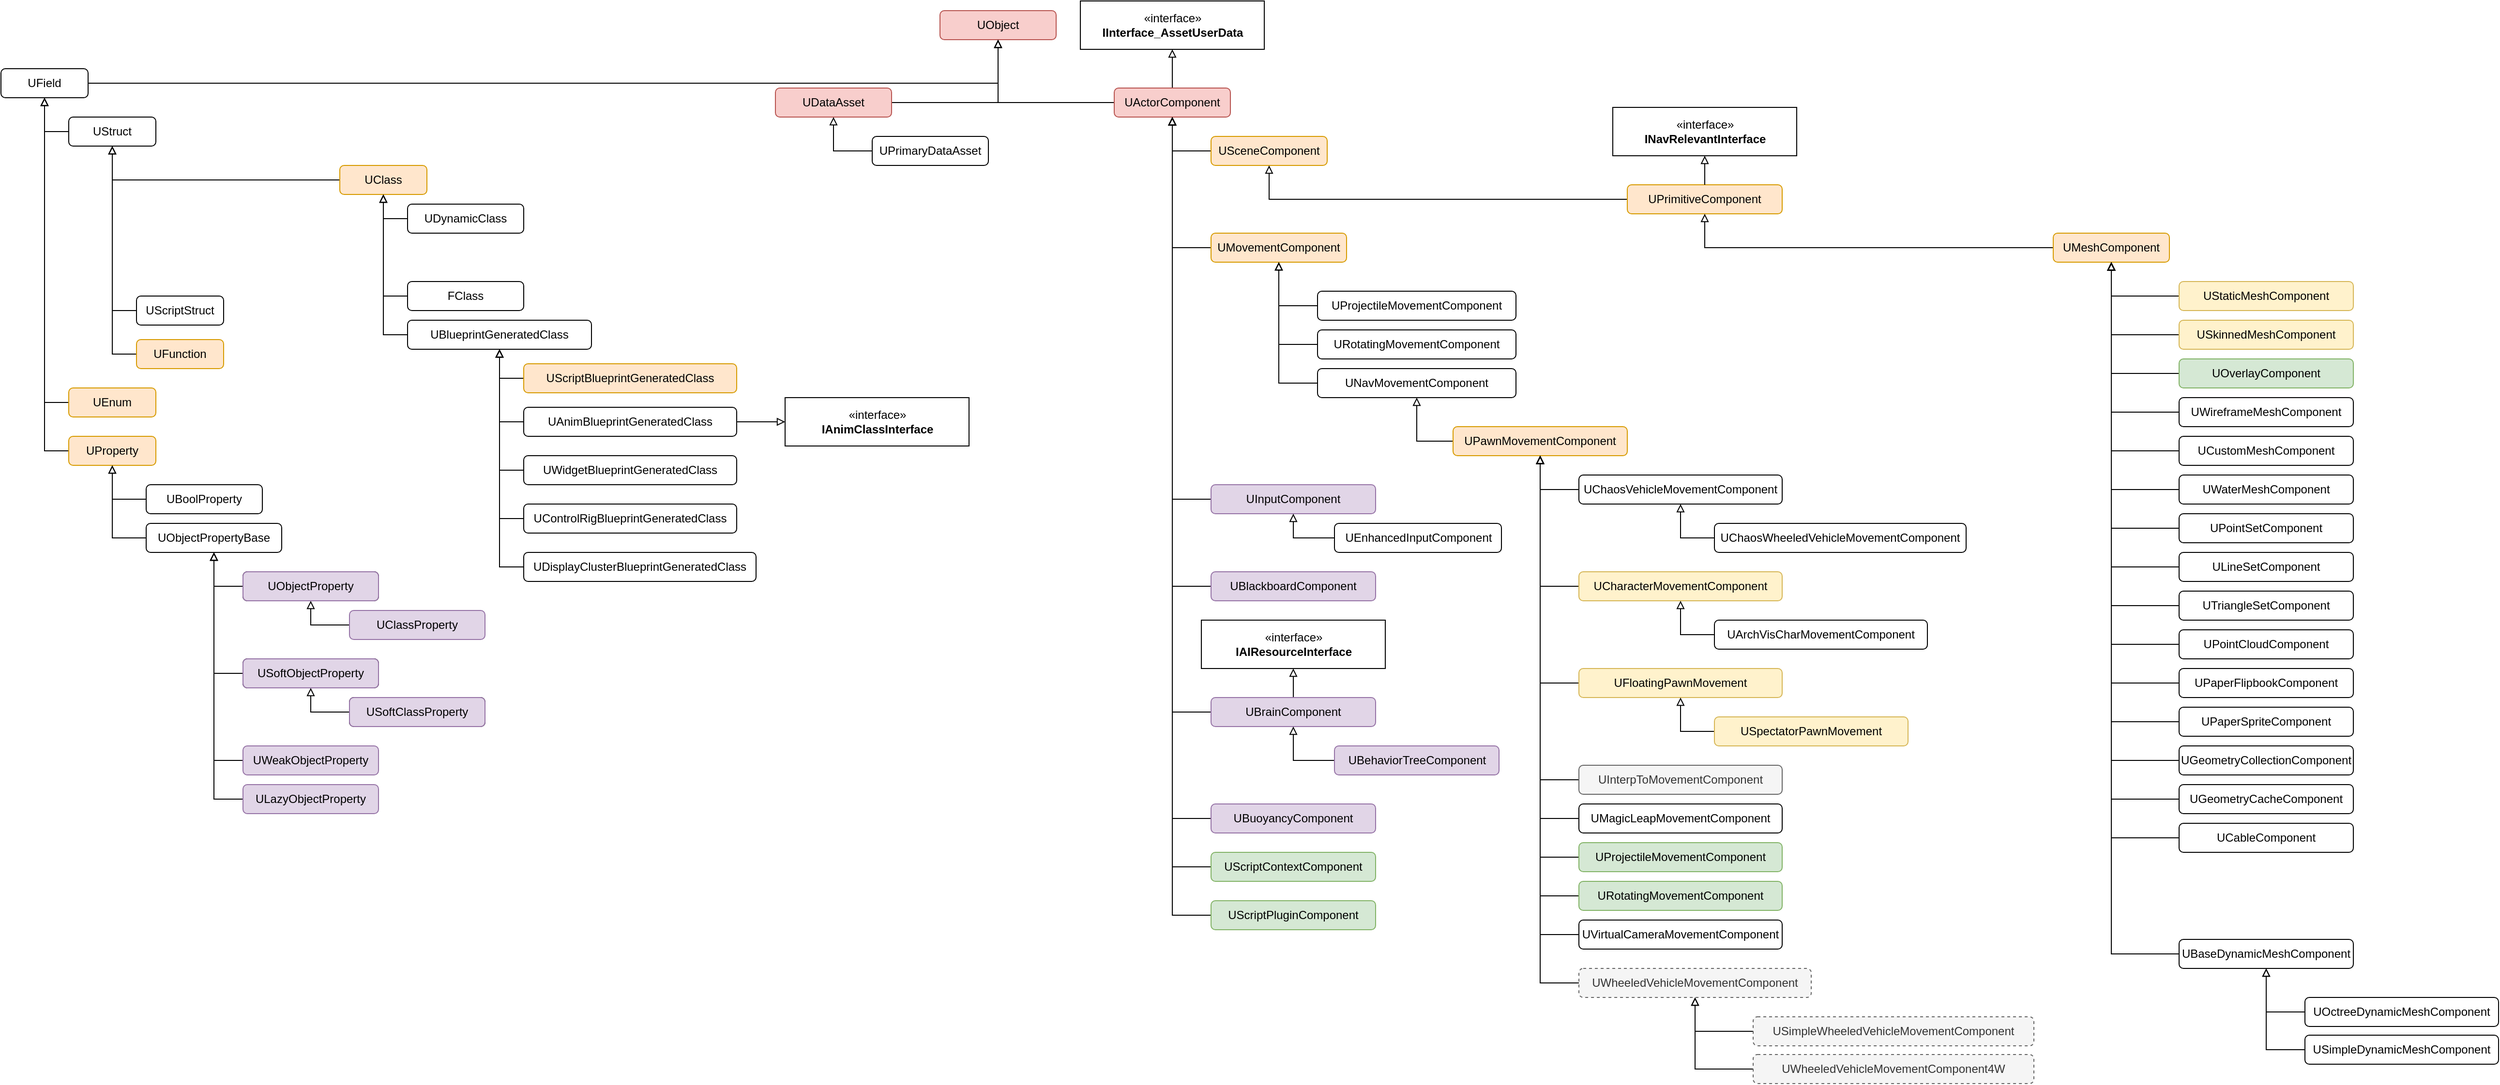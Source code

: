 <mxfile version="16.0.2" type="device"><diagram id="C5RBs43oDa-KdzZeNtuy" name="Classes"><mxGraphModel dx="3291" dy="993" grid="1" gridSize="10" guides="1" tooltips="1" connect="1" arrows="1" fold="1" page="1" pageScale="1" pageWidth="827" pageHeight="1169" math="0" shadow="0"><root><mxCell id="WIyWlLk6GJQsqaUBKTNV-0"/><mxCell id="WIyWlLk6GJQsqaUBKTNV-1" parent="WIyWlLk6GJQsqaUBKTNV-0"/><mxCell id="MmIqLBTbson9d3v4t7Pv-1" value="UObject" style="rounded=1;whiteSpace=wrap;html=1;fillColor=#f8cecc;strokeColor=#b85450;" parent="WIyWlLk6GJQsqaUBKTNV-1" vertex="1"><mxGeometry x="-200" y="180" width="120" height="30" as="geometry"/></mxCell><mxCell id="MmIqLBTbson9d3v4t7Pv-3" style="edgeStyle=orthogonalEdgeStyle;rounded=0;orthogonalLoop=1;jettySize=auto;html=1;entryX=0.5;entryY=1;entryDx=0;entryDy=0;endArrow=block;endFill=0;" parent="WIyWlLk6GJQsqaUBKTNV-1" source="MmIqLBTbson9d3v4t7Pv-2" target="MmIqLBTbson9d3v4t7Pv-1" edge="1"><mxGeometry relative="1" as="geometry"/></mxCell><mxCell id="qNvrMnO70dtrOkP_0Akq-45" style="edgeStyle=orthogonalEdgeStyle;rounded=0;orthogonalLoop=1;jettySize=auto;html=1;endArrow=block;endFill=0;" edge="1" parent="WIyWlLk6GJQsqaUBKTNV-1" source="MmIqLBTbson9d3v4t7Pv-2" target="qNvrMnO70dtrOkP_0Akq-44"><mxGeometry relative="1" as="geometry"/></mxCell><mxCell id="MmIqLBTbson9d3v4t7Pv-2" value="UActorComponent" style="rounded=1;whiteSpace=wrap;html=1;fillColor=#f8cecc;strokeColor=#b85450;" parent="WIyWlLk6GJQsqaUBKTNV-1" vertex="1"><mxGeometry x="-20" y="260" width="120" height="30" as="geometry"/></mxCell><mxCell id="qNvrMnO70dtrOkP_0Akq-1" style="edgeStyle=orthogonalEdgeStyle;rounded=0;orthogonalLoop=1;jettySize=auto;html=1;entryX=0.5;entryY=1;entryDx=0;entryDy=0;endArrow=block;endFill=0;exitX=0;exitY=0.5;exitDx=0;exitDy=0;" edge="1" parent="WIyWlLk6GJQsqaUBKTNV-1" source="qNvrMnO70dtrOkP_0Akq-0" target="MmIqLBTbson9d3v4t7Pv-2"><mxGeometry relative="1" as="geometry"/></mxCell><mxCell id="qNvrMnO70dtrOkP_0Akq-0" value="USceneComponent" style="rounded=1;whiteSpace=wrap;html=1;fillColor=#ffe6cc;strokeColor=#d79b00;" vertex="1" parent="WIyWlLk6GJQsqaUBKTNV-1"><mxGeometry x="80" y="310" width="120" height="30" as="geometry"/></mxCell><mxCell id="qNvrMnO70dtrOkP_0Akq-3" style="edgeStyle=orthogonalEdgeStyle;rounded=0;orthogonalLoop=1;jettySize=auto;html=1;entryX=0.5;entryY=1;entryDx=0;entryDy=0;endArrow=block;endFill=0;" edge="1" parent="WIyWlLk6GJQsqaUBKTNV-1" source="qNvrMnO70dtrOkP_0Akq-2" target="qNvrMnO70dtrOkP_0Akq-0"><mxGeometry relative="1" as="geometry"/></mxCell><mxCell id="qNvrMnO70dtrOkP_0Akq-2" value="UPrimitiveComponent" style="rounded=1;whiteSpace=wrap;html=1;fillColor=#ffe6cc;strokeColor=#d79b00;" vertex="1" parent="WIyWlLk6GJQsqaUBKTNV-1"><mxGeometry x="510" y="360" width="160" height="30" as="geometry"/></mxCell><mxCell id="qNvrMnO70dtrOkP_0Akq-6" style="edgeStyle=orthogonalEdgeStyle;rounded=0;orthogonalLoop=1;jettySize=auto;html=1;entryX=0.5;entryY=1;entryDx=0;entryDy=0;endArrow=block;endFill=0;" edge="1" parent="WIyWlLk6GJQsqaUBKTNV-1" source="qNvrMnO70dtrOkP_0Akq-4" target="qNvrMnO70dtrOkP_0Akq-2"><mxGeometry relative="1" as="geometry"/></mxCell><mxCell id="qNvrMnO70dtrOkP_0Akq-7" style="edgeStyle=orthogonalEdgeStyle;rounded=0;orthogonalLoop=1;jettySize=auto;html=1;exitX=0.5;exitY=0;exitDx=0;exitDy=0;endArrow=block;endFill=0;" edge="1" parent="WIyWlLk6GJQsqaUBKTNV-1" source="qNvrMnO70dtrOkP_0Akq-2" target="qNvrMnO70dtrOkP_0Akq-5"><mxGeometry relative="1" as="geometry"/></mxCell><mxCell id="qNvrMnO70dtrOkP_0Akq-4" value="UMeshComponent" style="rounded=1;whiteSpace=wrap;html=1;fillColor=#ffe6cc;strokeColor=#d79b00;" vertex="1" parent="WIyWlLk6GJQsqaUBKTNV-1"><mxGeometry x="950" y="410" width="120" height="30" as="geometry"/></mxCell><mxCell id="qNvrMnO70dtrOkP_0Akq-5" value="«interface»&lt;br&gt;&lt;b&gt;INavRelevantInterface&lt;/b&gt;" style="html=1;" vertex="1" parent="WIyWlLk6GJQsqaUBKTNV-1"><mxGeometry x="495" y="280" width="190" height="50" as="geometry"/></mxCell><mxCell id="qNvrMnO70dtrOkP_0Akq-9" style="edgeStyle=orthogonalEdgeStyle;rounded=0;orthogonalLoop=1;jettySize=auto;html=1;entryX=0.5;entryY=1;entryDx=0;entryDy=0;endArrow=block;endFill=0;exitX=0;exitY=0.5;exitDx=0;exitDy=0;" edge="1" parent="WIyWlLk6GJQsqaUBKTNV-1" source="qNvrMnO70dtrOkP_0Akq-8" target="qNvrMnO70dtrOkP_0Akq-4"><mxGeometry relative="1" as="geometry"/></mxCell><mxCell id="qNvrMnO70dtrOkP_0Akq-8" value="UStaticMeshComponent" style="rounded=1;whiteSpace=wrap;html=1;fillColor=#fff2cc;strokeColor=#d6b656;" vertex="1" parent="WIyWlLk6GJQsqaUBKTNV-1"><mxGeometry x="1080" y="460" width="180" height="30" as="geometry"/></mxCell><mxCell id="qNvrMnO70dtrOkP_0Akq-11" style="edgeStyle=orthogonalEdgeStyle;rounded=0;orthogonalLoop=1;jettySize=auto;html=1;entryX=0.5;entryY=1;entryDx=0;entryDy=0;endArrow=block;endFill=0;" edge="1" parent="WIyWlLk6GJQsqaUBKTNV-1" source="qNvrMnO70dtrOkP_0Akq-10" target="qNvrMnO70dtrOkP_0Akq-4"><mxGeometry relative="1" as="geometry"/></mxCell><mxCell id="qNvrMnO70dtrOkP_0Akq-10" value="USkinnedMeshComponent" style="rounded=1;whiteSpace=wrap;html=1;fillColor=#fff2cc;strokeColor=#d6b656;" vertex="1" parent="WIyWlLk6GJQsqaUBKTNV-1"><mxGeometry x="1080" y="500" width="180" height="30" as="geometry"/></mxCell><mxCell id="qNvrMnO70dtrOkP_0Akq-13" style="edgeStyle=orthogonalEdgeStyle;rounded=0;orthogonalLoop=1;jettySize=auto;html=1;endArrow=block;endFill=0;" edge="1" parent="WIyWlLk6GJQsqaUBKTNV-1" source="qNvrMnO70dtrOkP_0Akq-12" target="qNvrMnO70dtrOkP_0Akq-4"><mxGeometry relative="1" as="geometry"/></mxCell><mxCell id="qNvrMnO70dtrOkP_0Akq-12" value="UTriangleSetComponent" style="rounded=1;whiteSpace=wrap;html=1;" vertex="1" parent="WIyWlLk6GJQsqaUBKTNV-1"><mxGeometry x="1080" y="780" width="180" height="30" as="geometry"/></mxCell><mxCell id="qNvrMnO70dtrOkP_0Akq-15" style="edgeStyle=orthogonalEdgeStyle;rounded=0;orthogonalLoop=1;jettySize=auto;html=1;endArrow=block;endFill=0;" edge="1" parent="WIyWlLk6GJQsqaUBKTNV-1" source="qNvrMnO70dtrOkP_0Akq-14" target="qNvrMnO70dtrOkP_0Akq-4"><mxGeometry relative="1" as="geometry"/></mxCell><mxCell id="qNvrMnO70dtrOkP_0Akq-14" value="UWaterMeshComponent" style="rounded=1;whiteSpace=wrap;html=1;" vertex="1" parent="WIyWlLk6GJQsqaUBKTNV-1"><mxGeometry x="1080" y="660" width="180" height="30" as="geometry"/></mxCell><mxCell id="qNvrMnO70dtrOkP_0Akq-17" style="edgeStyle=orthogonalEdgeStyle;rounded=0;orthogonalLoop=1;jettySize=auto;html=1;endArrow=block;endFill=0;" edge="1" parent="WIyWlLk6GJQsqaUBKTNV-1" source="qNvrMnO70dtrOkP_0Akq-16" target="qNvrMnO70dtrOkP_0Akq-4"><mxGeometry relative="1" as="geometry"/></mxCell><mxCell id="qNvrMnO70dtrOkP_0Akq-16" value="UWireframeMeshComponent" style="rounded=1;whiteSpace=wrap;html=1;" vertex="1" parent="WIyWlLk6GJQsqaUBKTNV-1"><mxGeometry x="1080" y="580" width="180" height="30" as="geometry"/></mxCell><mxCell id="qNvrMnO70dtrOkP_0Akq-33" style="edgeStyle=orthogonalEdgeStyle;rounded=0;orthogonalLoop=1;jettySize=auto;html=1;endArrow=block;endFill=0;" edge="1" parent="WIyWlLk6GJQsqaUBKTNV-1" source="qNvrMnO70dtrOkP_0Akq-18" target="qNvrMnO70dtrOkP_0Akq-4"><mxGeometry relative="1" as="geometry"/></mxCell><mxCell id="qNvrMnO70dtrOkP_0Akq-18" value="UPointSetComponent" style="rounded=1;whiteSpace=wrap;html=1;" vertex="1" parent="WIyWlLk6GJQsqaUBKTNV-1"><mxGeometry x="1080" y="700" width="180" height="30" as="geometry"/></mxCell><mxCell id="qNvrMnO70dtrOkP_0Akq-34" style="edgeStyle=orthogonalEdgeStyle;rounded=0;orthogonalLoop=1;jettySize=auto;html=1;endArrow=block;endFill=0;" edge="1" parent="WIyWlLk6GJQsqaUBKTNV-1" source="qNvrMnO70dtrOkP_0Akq-19" target="qNvrMnO70dtrOkP_0Akq-4"><mxGeometry relative="1" as="geometry"/></mxCell><mxCell id="qNvrMnO70dtrOkP_0Akq-19" value="UPointCloudComponent" style="rounded=1;whiteSpace=wrap;html=1;" vertex="1" parent="WIyWlLk6GJQsqaUBKTNV-1"><mxGeometry x="1080" y="820" width="180" height="30" as="geometry"/></mxCell><mxCell id="qNvrMnO70dtrOkP_0Akq-35" style="edgeStyle=orthogonalEdgeStyle;rounded=0;orthogonalLoop=1;jettySize=auto;html=1;endArrow=block;endFill=0;" edge="1" parent="WIyWlLk6GJQsqaUBKTNV-1" source="qNvrMnO70dtrOkP_0Akq-20" target="qNvrMnO70dtrOkP_0Akq-4"><mxGeometry relative="1" as="geometry"/></mxCell><mxCell id="qNvrMnO70dtrOkP_0Akq-20" value="UPaperFlipbookComponent" style="rounded=1;whiteSpace=wrap;html=1;" vertex="1" parent="WIyWlLk6GJQsqaUBKTNV-1"><mxGeometry x="1080" y="860" width="180" height="30" as="geometry"/></mxCell><mxCell id="qNvrMnO70dtrOkP_0Akq-36" style="edgeStyle=orthogonalEdgeStyle;rounded=0;orthogonalLoop=1;jettySize=auto;html=1;endArrow=block;endFill=0;" edge="1" parent="WIyWlLk6GJQsqaUBKTNV-1" source="qNvrMnO70dtrOkP_0Akq-21" target="qNvrMnO70dtrOkP_0Akq-4"><mxGeometry relative="1" as="geometry"/></mxCell><mxCell id="qNvrMnO70dtrOkP_0Akq-21" value="UPaperSpriteComponent" style="rounded=1;whiteSpace=wrap;html=1;" vertex="1" parent="WIyWlLk6GJQsqaUBKTNV-1"><mxGeometry x="1080" y="900" width="180" height="30" as="geometry"/></mxCell><mxCell id="qNvrMnO70dtrOkP_0Akq-37" style="edgeStyle=orthogonalEdgeStyle;rounded=0;orthogonalLoop=1;jettySize=auto;html=1;endArrow=block;endFill=0;" edge="1" parent="WIyWlLk6GJQsqaUBKTNV-1" source="qNvrMnO70dtrOkP_0Akq-22" target="qNvrMnO70dtrOkP_0Akq-4"><mxGeometry relative="1" as="geometry"/></mxCell><mxCell id="qNvrMnO70dtrOkP_0Akq-22" value="UOverlayComponent" style="rounded=1;whiteSpace=wrap;html=1;fillColor=#d5e8d4;strokeColor=#82b366;" vertex="1" parent="WIyWlLk6GJQsqaUBKTNV-1"><mxGeometry x="1080" y="540" width="180" height="30" as="geometry"/></mxCell><mxCell id="qNvrMnO70dtrOkP_0Akq-38" style="edgeStyle=orthogonalEdgeStyle;rounded=0;orthogonalLoop=1;jettySize=auto;html=1;endArrow=block;endFill=0;" edge="1" parent="WIyWlLk6GJQsqaUBKTNV-1" source="qNvrMnO70dtrOkP_0Akq-23" target="qNvrMnO70dtrOkP_0Akq-4"><mxGeometry relative="1" as="geometry"/></mxCell><mxCell id="qNvrMnO70dtrOkP_0Akq-23" value="ULineSetComponent" style="rounded=1;whiteSpace=wrap;html=1;" vertex="1" parent="WIyWlLk6GJQsqaUBKTNV-1"><mxGeometry x="1080" y="740" width="180" height="30" as="geometry"/></mxCell><mxCell id="qNvrMnO70dtrOkP_0Akq-39" style="edgeStyle=orthogonalEdgeStyle;rounded=0;orthogonalLoop=1;jettySize=auto;html=1;endArrow=block;endFill=0;" edge="1" parent="WIyWlLk6GJQsqaUBKTNV-1" source="qNvrMnO70dtrOkP_0Akq-24" target="qNvrMnO70dtrOkP_0Akq-4"><mxGeometry relative="1" as="geometry"/></mxCell><mxCell id="qNvrMnO70dtrOkP_0Akq-24" value="UGeometryCollectionComponent" style="rounded=1;whiteSpace=wrap;html=1;" vertex="1" parent="WIyWlLk6GJQsqaUBKTNV-1"><mxGeometry x="1080" y="940" width="180" height="30" as="geometry"/></mxCell><mxCell id="qNvrMnO70dtrOkP_0Akq-40" style="edgeStyle=orthogonalEdgeStyle;rounded=0;orthogonalLoop=1;jettySize=auto;html=1;endArrow=block;endFill=0;" edge="1" parent="WIyWlLk6GJQsqaUBKTNV-1" source="qNvrMnO70dtrOkP_0Akq-25" target="qNvrMnO70dtrOkP_0Akq-4"><mxGeometry relative="1" as="geometry"/></mxCell><mxCell id="qNvrMnO70dtrOkP_0Akq-25" value="UGeometryCacheComponent" style="rounded=1;whiteSpace=wrap;html=1;" vertex="1" parent="WIyWlLk6GJQsqaUBKTNV-1"><mxGeometry x="1080" y="980" width="180" height="30" as="geometry"/></mxCell><mxCell id="qNvrMnO70dtrOkP_0Akq-41" style="edgeStyle=orthogonalEdgeStyle;rounded=0;orthogonalLoop=1;jettySize=auto;html=1;endArrow=block;endFill=0;" edge="1" parent="WIyWlLk6GJQsqaUBKTNV-1" source="qNvrMnO70dtrOkP_0Akq-26" target="qNvrMnO70dtrOkP_0Akq-4"><mxGeometry relative="1" as="geometry"/></mxCell><mxCell id="qNvrMnO70dtrOkP_0Akq-26" value="UCustomMeshComponent" style="rounded=1;whiteSpace=wrap;html=1;" vertex="1" parent="WIyWlLk6GJQsqaUBKTNV-1"><mxGeometry x="1080" y="620" width="180" height="30" as="geometry"/></mxCell><mxCell id="qNvrMnO70dtrOkP_0Akq-42" style="edgeStyle=orthogonalEdgeStyle;rounded=0;orthogonalLoop=1;jettySize=auto;html=1;endArrow=block;endFill=0;" edge="1" parent="WIyWlLk6GJQsqaUBKTNV-1" source="qNvrMnO70dtrOkP_0Akq-27" target="qNvrMnO70dtrOkP_0Akq-4"><mxGeometry relative="1" as="geometry"/></mxCell><mxCell id="qNvrMnO70dtrOkP_0Akq-27" value="UCableComponent" style="rounded=1;whiteSpace=wrap;html=1;" vertex="1" parent="WIyWlLk6GJQsqaUBKTNV-1"><mxGeometry x="1080" y="1020" width="180" height="30" as="geometry"/></mxCell><mxCell id="qNvrMnO70dtrOkP_0Akq-43" style="edgeStyle=orthogonalEdgeStyle;rounded=0;orthogonalLoop=1;jettySize=auto;html=1;endArrow=block;endFill=0;" edge="1" parent="WIyWlLk6GJQsqaUBKTNV-1" source="qNvrMnO70dtrOkP_0Akq-28" target="qNvrMnO70dtrOkP_0Akq-4"><mxGeometry relative="1" as="geometry"/></mxCell><mxCell id="qNvrMnO70dtrOkP_0Akq-28" value="UBaseDynamicMeshComponent" style="rounded=1;whiteSpace=wrap;html=1;" vertex="1" parent="WIyWlLk6GJQsqaUBKTNV-1"><mxGeometry x="1080" y="1140" width="180" height="30" as="geometry"/></mxCell><mxCell id="qNvrMnO70dtrOkP_0Akq-31" style="edgeStyle=orthogonalEdgeStyle;rounded=0;orthogonalLoop=1;jettySize=auto;html=1;endArrow=block;endFill=0;exitX=0;exitY=0.5;exitDx=0;exitDy=0;" edge="1" parent="WIyWlLk6GJQsqaUBKTNV-1" source="qNvrMnO70dtrOkP_0Akq-29" target="qNvrMnO70dtrOkP_0Akq-28"><mxGeometry relative="1" as="geometry"/></mxCell><mxCell id="qNvrMnO70dtrOkP_0Akq-29" value="UOctreeDynamicMeshComponent" style="rounded=1;whiteSpace=wrap;html=1;" vertex="1" parent="WIyWlLk6GJQsqaUBKTNV-1"><mxGeometry x="1210" y="1200" width="200" height="30" as="geometry"/></mxCell><mxCell id="qNvrMnO70dtrOkP_0Akq-32" style="edgeStyle=orthogonalEdgeStyle;rounded=0;orthogonalLoop=1;jettySize=auto;html=1;endArrow=block;endFill=0;exitX=0;exitY=0.5;exitDx=0;exitDy=0;" edge="1" parent="WIyWlLk6GJQsqaUBKTNV-1" source="qNvrMnO70dtrOkP_0Akq-30" target="qNvrMnO70dtrOkP_0Akq-28"><mxGeometry relative="1" as="geometry"/></mxCell><mxCell id="qNvrMnO70dtrOkP_0Akq-30" value="USimpleDynamicMeshComponent" style="rounded=1;whiteSpace=wrap;html=1;" vertex="1" parent="WIyWlLk6GJQsqaUBKTNV-1"><mxGeometry x="1210" y="1239" width="200" height="30" as="geometry"/></mxCell><mxCell id="qNvrMnO70dtrOkP_0Akq-44" value="«interface»&lt;br&gt;&lt;b&gt;IInterface_AssetUserData&lt;/b&gt;" style="html=1;" vertex="1" parent="WIyWlLk6GJQsqaUBKTNV-1"><mxGeometry x="-55" y="170" width="190" height="50" as="geometry"/></mxCell><mxCell id="qNvrMnO70dtrOkP_0Akq-47" style="edgeStyle=orthogonalEdgeStyle;rounded=0;orthogonalLoop=1;jettySize=auto;html=1;endArrow=block;endFill=0;exitX=0;exitY=0.5;exitDx=0;exitDy=0;" edge="1" parent="WIyWlLk6GJQsqaUBKTNV-1" source="qNvrMnO70dtrOkP_0Akq-46" target="MmIqLBTbson9d3v4t7Pv-2"><mxGeometry relative="1" as="geometry"/></mxCell><mxCell id="qNvrMnO70dtrOkP_0Akq-46" value="UMovementComponent" style="rounded=1;whiteSpace=wrap;html=1;fillColor=#ffe6cc;strokeColor=#d79b00;" vertex="1" parent="WIyWlLk6GJQsqaUBKTNV-1"><mxGeometry x="80" y="410" width="140" height="30" as="geometry"/></mxCell><mxCell id="qNvrMnO70dtrOkP_0Akq-49" style="edgeStyle=orthogonalEdgeStyle;rounded=0;orthogonalLoop=1;jettySize=auto;html=1;endArrow=block;endFill=0;exitX=0;exitY=0.5;exitDx=0;exitDy=0;" edge="1" parent="WIyWlLk6GJQsqaUBKTNV-1" source="qNvrMnO70dtrOkP_0Akq-48" target="qNvrMnO70dtrOkP_0Akq-46"><mxGeometry relative="1" as="geometry"/></mxCell><mxCell id="qNvrMnO70dtrOkP_0Akq-48" value="UProjectileMovementComponent" style="rounded=1;whiteSpace=wrap;html=1;" vertex="1" parent="WIyWlLk6GJQsqaUBKTNV-1"><mxGeometry x="190" y="470" width="205" height="30" as="geometry"/></mxCell><mxCell id="qNvrMnO70dtrOkP_0Akq-50" style="edgeStyle=orthogonalEdgeStyle;rounded=0;orthogonalLoop=1;jettySize=auto;html=1;exitX=0.5;exitY=1;exitDx=0;exitDy=0;endArrow=block;endFill=0;" edge="1" parent="WIyWlLk6GJQsqaUBKTNV-1" source="qNvrMnO70dtrOkP_0Akq-48" target="qNvrMnO70dtrOkP_0Akq-48"><mxGeometry relative="1" as="geometry"/></mxCell><mxCell id="qNvrMnO70dtrOkP_0Akq-54" style="edgeStyle=orthogonalEdgeStyle;rounded=0;orthogonalLoop=1;jettySize=auto;html=1;endArrow=block;endFill=0;exitX=0;exitY=0.5;exitDx=0;exitDy=0;" edge="1" parent="WIyWlLk6GJQsqaUBKTNV-1" source="qNvrMnO70dtrOkP_0Akq-51" target="qNvrMnO70dtrOkP_0Akq-46"><mxGeometry relative="1" as="geometry"/></mxCell><mxCell id="qNvrMnO70dtrOkP_0Akq-51" value="UNavMovementComponent" style="rounded=1;whiteSpace=wrap;html=1;" vertex="1" parent="WIyWlLk6GJQsqaUBKTNV-1"><mxGeometry x="190" y="550" width="205" height="30" as="geometry"/></mxCell><mxCell id="qNvrMnO70dtrOkP_0Akq-53" style="edgeStyle=orthogonalEdgeStyle;rounded=0;orthogonalLoop=1;jettySize=auto;html=1;endArrow=block;endFill=0;exitX=0;exitY=0.5;exitDx=0;exitDy=0;" edge="1" parent="WIyWlLk6GJQsqaUBKTNV-1" source="qNvrMnO70dtrOkP_0Akq-52" target="qNvrMnO70dtrOkP_0Akq-51"><mxGeometry relative="1" as="geometry"/></mxCell><mxCell id="qNvrMnO70dtrOkP_0Akq-52" value="UPawnMovementComponent" style="rounded=1;whiteSpace=wrap;html=1;fillColor=#ffe6cc;strokeColor=#d79b00;" vertex="1" parent="WIyWlLk6GJQsqaUBKTNV-1"><mxGeometry x="330" y="610" width="180" height="30" as="geometry"/></mxCell><mxCell id="qNvrMnO70dtrOkP_0Akq-56" style="edgeStyle=orthogonalEdgeStyle;rounded=0;orthogonalLoop=1;jettySize=auto;html=1;endArrow=block;endFill=0;exitX=0;exitY=0.5;exitDx=0;exitDy=0;" edge="1" parent="WIyWlLk6GJQsqaUBKTNV-1" source="qNvrMnO70dtrOkP_0Akq-55" target="qNvrMnO70dtrOkP_0Akq-46"><mxGeometry relative="1" as="geometry"/></mxCell><mxCell id="qNvrMnO70dtrOkP_0Akq-55" value="URotatingMovementComponent" style="rounded=1;whiteSpace=wrap;html=1;" vertex="1" parent="WIyWlLk6GJQsqaUBKTNV-1"><mxGeometry x="190" y="510" width="205" height="30" as="geometry"/></mxCell><mxCell id="qNvrMnO70dtrOkP_0Akq-58" style="edgeStyle=orthogonalEdgeStyle;rounded=0;orthogonalLoop=1;jettySize=auto;html=1;entryX=0.5;entryY=1;entryDx=0;entryDy=0;endArrow=block;endFill=0;exitX=0;exitY=0.5;exitDx=0;exitDy=0;" edge="1" parent="WIyWlLk6GJQsqaUBKTNV-1" source="qNvrMnO70dtrOkP_0Akq-57" target="qNvrMnO70dtrOkP_0Akq-52"><mxGeometry relative="1" as="geometry"/></mxCell><mxCell id="qNvrMnO70dtrOkP_0Akq-57" value="UCharacterMovementComponent" style="rounded=1;whiteSpace=wrap;html=1;fillColor=#fff2cc;strokeColor=#d6b656;" vertex="1" parent="WIyWlLk6GJQsqaUBKTNV-1"><mxGeometry x="460" y="760" width="210" height="30" as="geometry"/></mxCell><mxCell id="qNvrMnO70dtrOkP_0Akq-66" style="edgeStyle=orthogonalEdgeStyle;rounded=0;orthogonalLoop=1;jettySize=auto;html=1;exitX=0;exitY=0.5;exitDx=0;exitDy=0;endArrow=block;endFill=0;" edge="1" parent="WIyWlLk6GJQsqaUBKTNV-1" source="qNvrMnO70dtrOkP_0Akq-59" target="qNvrMnO70dtrOkP_0Akq-52"><mxGeometry relative="1" as="geometry"/></mxCell><mxCell id="qNvrMnO70dtrOkP_0Akq-59" value="UFloatingPawnMovement" style="rounded=1;whiteSpace=wrap;html=1;fillColor=#fff2cc;strokeColor=#d6b656;" vertex="1" parent="WIyWlLk6GJQsqaUBKTNV-1"><mxGeometry x="460" y="860" width="210" height="30" as="geometry"/></mxCell><mxCell id="qNvrMnO70dtrOkP_0Akq-67" style="edgeStyle=orthogonalEdgeStyle;rounded=0;orthogonalLoop=1;jettySize=auto;html=1;exitX=0;exitY=0.5;exitDx=0;exitDy=0;endArrow=block;endFill=0;" edge="1" parent="WIyWlLk6GJQsqaUBKTNV-1" source="qNvrMnO70dtrOkP_0Akq-60" target="qNvrMnO70dtrOkP_0Akq-59"><mxGeometry relative="1" as="geometry"/></mxCell><mxCell id="qNvrMnO70dtrOkP_0Akq-60" value="USpectatorPawnMovement" style="rounded=1;whiteSpace=wrap;html=1;fillColor=#fff2cc;strokeColor=#d6b656;" vertex="1" parent="WIyWlLk6GJQsqaUBKTNV-1"><mxGeometry x="600" y="910" width="200" height="30" as="geometry"/></mxCell><mxCell id="qNvrMnO70dtrOkP_0Akq-64" style="edgeStyle=orthogonalEdgeStyle;rounded=0;orthogonalLoop=1;jettySize=auto;html=1;endArrow=block;endFill=0;exitX=0;exitY=0.5;exitDx=0;exitDy=0;" edge="1" parent="WIyWlLk6GJQsqaUBKTNV-1" source="qNvrMnO70dtrOkP_0Akq-61" target="qNvrMnO70dtrOkP_0Akq-52"><mxGeometry relative="1" as="geometry"/></mxCell><mxCell id="qNvrMnO70dtrOkP_0Akq-61" value="UInterpToMovementComponent" style="rounded=1;whiteSpace=wrap;html=1;fillColor=#f5f5f5;fontColor=#333333;strokeColor=#666666;" vertex="1" parent="WIyWlLk6GJQsqaUBKTNV-1"><mxGeometry x="460" y="960" width="210" height="30" as="geometry"/></mxCell><mxCell id="qNvrMnO70dtrOkP_0Akq-65" style="edgeStyle=orthogonalEdgeStyle;rounded=0;orthogonalLoop=1;jettySize=auto;html=1;endArrow=block;endFill=0;exitX=0;exitY=0.5;exitDx=0;exitDy=0;" edge="1" parent="WIyWlLk6GJQsqaUBKTNV-1" source="qNvrMnO70dtrOkP_0Akq-62" target="qNvrMnO70dtrOkP_0Akq-52"><mxGeometry relative="1" as="geometry"/></mxCell><mxCell id="qNvrMnO70dtrOkP_0Akq-62" value="UMagicLeapMovementComponent" style="rounded=1;whiteSpace=wrap;html=1;" vertex="1" parent="WIyWlLk6GJQsqaUBKTNV-1"><mxGeometry x="460" y="1000" width="210" height="30" as="geometry"/></mxCell><mxCell id="qNvrMnO70dtrOkP_0Akq-70" style="edgeStyle=orthogonalEdgeStyle;rounded=0;orthogonalLoop=1;jettySize=auto;html=1;exitX=0;exitY=0.5;exitDx=0;exitDy=0;endArrow=block;endFill=0;" edge="1" parent="WIyWlLk6GJQsqaUBKTNV-1" source="qNvrMnO70dtrOkP_0Akq-68" target="qNvrMnO70dtrOkP_0Akq-52"><mxGeometry relative="1" as="geometry"/></mxCell><mxCell id="qNvrMnO70dtrOkP_0Akq-68" value="UProjectileMovementComponent" style="rounded=1;whiteSpace=wrap;html=1;fillColor=#d5e8d4;strokeColor=#82b366;" vertex="1" parent="WIyWlLk6GJQsqaUBKTNV-1"><mxGeometry x="460" y="1040" width="210" height="30" as="geometry"/></mxCell><mxCell id="qNvrMnO70dtrOkP_0Akq-71" style="edgeStyle=orthogonalEdgeStyle;rounded=0;orthogonalLoop=1;jettySize=auto;html=1;exitX=0;exitY=0.5;exitDx=0;exitDy=0;endArrow=block;endFill=0;" edge="1" parent="WIyWlLk6GJQsqaUBKTNV-1" source="qNvrMnO70dtrOkP_0Akq-69" target="qNvrMnO70dtrOkP_0Akq-52"><mxGeometry relative="1" as="geometry"/></mxCell><mxCell id="qNvrMnO70dtrOkP_0Akq-69" value="URotatingMovementComponent" style="rounded=1;whiteSpace=wrap;html=1;fillColor=#d5e8d4;strokeColor=#82b366;" vertex="1" parent="WIyWlLk6GJQsqaUBKTNV-1"><mxGeometry x="460" y="1080" width="210" height="30" as="geometry"/></mxCell><mxCell id="qNvrMnO70dtrOkP_0Akq-81" style="edgeStyle=orthogonalEdgeStyle;rounded=0;orthogonalLoop=1;jettySize=auto;html=1;exitX=0;exitY=0.5;exitDx=0;exitDy=0;endArrow=block;endFill=0;" edge="1" parent="WIyWlLk6GJQsqaUBKTNV-1" source="qNvrMnO70dtrOkP_0Akq-72" target="qNvrMnO70dtrOkP_0Akq-52"><mxGeometry relative="1" as="geometry"/></mxCell><mxCell id="qNvrMnO70dtrOkP_0Akq-72" value="UVirtualCameraMovementComponent" style="rounded=1;whiteSpace=wrap;html=1;" vertex="1" parent="WIyWlLk6GJQsqaUBKTNV-1"><mxGeometry x="460" y="1120" width="210" height="30" as="geometry"/></mxCell><mxCell id="qNvrMnO70dtrOkP_0Akq-82" style="edgeStyle=orthogonalEdgeStyle;rounded=0;orthogonalLoop=1;jettySize=auto;html=1;exitX=0;exitY=0.5;exitDx=0;exitDy=0;endArrow=block;endFill=0;" edge="1" parent="WIyWlLk6GJQsqaUBKTNV-1" source="qNvrMnO70dtrOkP_0Akq-73" target="qNvrMnO70dtrOkP_0Akq-52"><mxGeometry relative="1" as="geometry"/></mxCell><mxCell id="qNvrMnO70dtrOkP_0Akq-73" value="UWheeledVehicleMovementComponent" style="rounded=1;whiteSpace=wrap;html=1;dashed=1;fillColor=#f5f5f5;fontColor=#333333;strokeColor=#666666;" vertex="1" parent="WIyWlLk6GJQsqaUBKTNV-1"><mxGeometry x="460" y="1170" width="240" height="30" as="geometry"/></mxCell><mxCell id="qNvrMnO70dtrOkP_0Akq-78" style="edgeStyle=orthogonalEdgeStyle;rounded=0;orthogonalLoop=1;jettySize=auto;html=1;exitX=0;exitY=0.5;exitDx=0;exitDy=0;endArrow=block;endFill=0;" edge="1" parent="WIyWlLk6GJQsqaUBKTNV-1" source="qNvrMnO70dtrOkP_0Akq-75" target="qNvrMnO70dtrOkP_0Akq-52"><mxGeometry relative="1" as="geometry"/></mxCell><mxCell id="qNvrMnO70dtrOkP_0Akq-75" value="UChaosVehicleMovementComponent" style="rounded=1;whiteSpace=wrap;html=1;" vertex="1" parent="WIyWlLk6GJQsqaUBKTNV-1"><mxGeometry x="460" y="660" width="210" height="30" as="geometry"/></mxCell><mxCell id="qNvrMnO70dtrOkP_0Akq-77" style="edgeStyle=orthogonalEdgeStyle;rounded=0;orthogonalLoop=1;jettySize=auto;html=1;exitX=0;exitY=0.5;exitDx=0;exitDy=0;endArrow=block;endFill=0;" edge="1" parent="WIyWlLk6GJQsqaUBKTNV-1" source="qNvrMnO70dtrOkP_0Akq-76" target="qNvrMnO70dtrOkP_0Akq-75"><mxGeometry relative="1" as="geometry"/></mxCell><mxCell id="qNvrMnO70dtrOkP_0Akq-76" value="UChaosWheeledVehicleMovementComponent" style="rounded=1;whiteSpace=wrap;html=1;" vertex="1" parent="WIyWlLk6GJQsqaUBKTNV-1"><mxGeometry x="600" y="710" width="260" height="30" as="geometry"/></mxCell><mxCell id="qNvrMnO70dtrOkP_0Akq-80" style="edgeStyle=orthogonalEdgeStyle;rounded=0;orthogonalLoop=1;jettySize=auto;html=1;exitX=0;exitY=0.5;exitDx=0;exitDy=0;endArrow=block;endFill=0;" edge="1" parent="WIyWlLk6GJQsqaUBKTNV-1" source="qNvrMnO70dtrOkP_0Akq-79" target="qNvrMnO70dtrOkP_0Akq-57"><mxGeometry relative="1" as="geometry"/></mxCell><mxCell id="qNvrMnO70dtrOkP_0Akq-79" value="UArchVisCharMovementComponent" style="rounded=1;whiteSpace=wrap;html=1;" vertex="1" parent="WIyWlLk6GJQsqaUBKTNV-1"><mxGeometry x="600" y="810" width="220" height="30" as="geometry"/></mxCell><mxCell id="qNvrMnO70dtrOkP_0Akq-86" style="edgeStyle=orthogonalEdgeStyle;rounded=0;orthogonalLoop=1;jettySize=auto;html=1;exitX=0;exitY=0.5;exitDx=0;exitDy=0;endArrow=block;endFill=0;" edge="1" parent="WIyWlLk6GJQsqaUBKTNV-1" source="qNvrMnO70dtrOkP_0Akq-83" target="qNvrMnO70dtrOkP_0Akq-73"><mxGeometry relative="1" as="geometry"/></mxCell><mxCell id="qNvrMnO70dtrOkP_0Akq-83" value="USimpleWheeledVehicleMovementComponent" style="rounded=1;whiteSpace=wrap;html=1;dashed=1;fillColor=#f5f5f5;fontColor=#333333;strokeColor=#666666;" vertex="1" parent="WIyWlLk6GJQsqaUBKTNV-1"><mxGeometry x="640" y="1220" width="290" height="30" as="geometry"/></mxCell><mxCell id="qNvrMnO70dtrOkP_0Akq-85" style="edgeStyle=orthogonalEdgeStyle;rounded=0;orthogonalLoop=1;jettySize=auto;html=1;exitX=0;exitY=0.5;exitDx=0;exitDy=0;endArrow=block;endFill=0;" edge="1" parent="WIyWlLk6GJQsqaUBKTNV-1" source="qNvrMnO70dtrOkP_0Akq-84" target="qNvrMnO70dtrOkP_0Akq-73"><mxGeometry relative="1" as="geometry"/></mxCell><mxCell id="qNvrMnO70dtrOkP_0Akq-84" value="UWheeledVehicleMovementComponent4W" style="rounded=1;whiteSpace=wrap;html=1;dashed=1;fillColor=#f5f5f5;fontColor=#333333;strokeColor=#666666;" vertex="1" parent="WIyWlLk6GJQsqaUBKTNV-1"><mxGeometry x="640" y="1259" width="290" height="30" as="geometry"/></mxCell><mxCell id="qNvrMnO70dtrOkP_0Akq-88" style="edgeStyle=orthogonalEdgeStyle;rounded=0;orthogonalLoop=1;jettySize=auto;html=1;exitX=0;exitY=0.5;exitDx=0;exitDy=0;endArrow=block;endFill=0;" edge="1" parent="WIyWlLk6GJQsqaUBKTNV-1" source="qNvrMnO70dtrOkP_0Akq-87" target="MmIqLBTbson9d3v4t7Pv-2"><mxGeometry relative="1" as="geometry"/></mxCell><mxCell id="qNvrMnO70dtrOkP_0Akq-87" value="UScriptContextComponent" style="rounded=1;whiteSpace=wrap;html=1;fillColor=#d5e8d4;strokeColor=#82b366;" vertex="1" parent="WIyWlLk6GJQsqaUBKTNV-1"><mxGeometry x="80" y="1050" width="170" height="30" as="geometry"/></mxCell><mxCell id="qNvrMnO70dtrOkP_0Akq-93" style="edgeStyle=orthogonalEdgeStyle;rounded=0;orthogonalLoop=1;jettySize=auto;html=1;exitX=0;exitY=0.5;exitDx=0;exitDy=0;endArrow=block;endFill=0;" edge="1" parent="WIyWlLk6GJQsqaUBKTNV-1" source="qNvrMnO70dtrOkP_0Akq-89" target="MmIqLBTbson9d3v4t7Pv-2"><mxGeometry relative="1" as="geometry"/></mxCell><mxCell id="qNvrMnO70dtrOkP_0Akq-89" value="UInputComponent" style="rounded=1;whiteSpace=wrap;html=1;fillColor=#e1d5e7;strokeColor=#9673a6;" vertex="1" parent="WIyWlLk6GJQsqaUBKTNV-1"><mxGeometry x="80" y="670" width="170" height="30" as="geometry"/></mxCell><mxCell id="qNvrMnO70dtrOkP_0Akq-94" style="edgeStyle=orthogonalEdgeStyle;rounded=0;orthogonalLoop=1;jettySize=auto;html=1;exitX=0;exitY=0.5;exitDx=0;exitDy=0;endArrow=block;endFill=0;" edge="1" parent="WIyWlLk6GJQsqaUBKTNV-1" source="qNvrMnO70dtrOkP_0Akq-90" target="MmIqLBTbson9d3v4t7Pv-2"><mxGeometry relative="1" as="geometry"/></mxCell><mxCell id="qNvrMnO70dtrOkP_0Akq-90" value="UBlackboardComponent" style="rounded=1;whiteSpace=wrap;html=1;fillColor=#e1d5e7;strokeColor=#9673a6;" vertex="1" parent="WIyWlLk6GJQsqaUBKTNV-1"><mxGeometry x="80" y="760" width="170" height="30" as="geometry"/></mxCell><mxCell id="qNvrMnO70dtrOkP_0Akq-95" style="edgeStyle=orthogonalEdgeStyle;rounded=0;orthogonalLoop=1;jettySize=auto;html=1;exitX=0;exitY=0.5;exitDx=0;exitDy=0;endArrow=block;endFill=0;" edge="1" parent="WIyWlLk6GJQsqaUBKTNV-1" source="qNvrMnO70dtrOkP_0Akq-91" target="MmIqLBTbson9d3v4t7Pv-2"><mxGeometry relative="1" as="geometry"/></mxCell><mxCell id="qNvrMnO70dtrOkP_0Akq-98" style="edgeStyle=orthogonalEdgeStyle;rounded=0;orthogonalLoop=1;jettySize=auto;html=1;exitX=0.5;exitY=0;exitDx=0;exitDy=0;endArrow=block;endFill=0;" edge="1" parent="WIyWlLk6GJQsqaUBKTNV-1" source="qNvrMnO70dtrOkP_0Akq-91" target="qNvrMnO70dtrOkP_0Akq-97"><mxGeometry relative="1" as="geometry"/></mxCell><mxCell id="qNvrMnO70dtrOkP_0Akq-91" value="UBrainComponent" style="rounded=1;whiteSpace=wrap;html=1;fillColor=#e1d5e7;strokeColor=#9673a6;" vertex="1" parent="WIyWlLk6GJQsqaUBKTNV-1"><mxGeometry x="80" y="890" width="170" height="30" as="geometry"/></mxCell><mxCell id="qNvrMnO70dtrOkP_0Akq-96" style="edgeStyle=orthogonalEdgeStyle;rounded=0;orthogonalLoop=1;jettySize=auto;html=1;exitX=0;exitY=0.5;exitDx=0;exitDy=0;endArrow=block;endFill=0;" edge="1" parent="WIyWlLk6GJQsqaUBKTNV-1" source="qNvrMnO70dtrOkP_0Akq-92" target="qNvrMnO70dtrOkP_0Akq-91"><mxGeometry relative="1" as="geometry"/></mxCell><mxCell id="qNvrMnO70dtrOkP_0Akq-92" value="UBehaviorTreeComponent" style="rounded=1;whiteSpace=wrap;html=1;fillColor=#e1d5e7;strokeColor=#9673a6;" vertex="1" parent="WIyWlLk6GJQsqaUBKTNV-1"><mxGeometry x="207.5" y="940" width="170" height="30" as="geometry"/></mxCell><mxCell id="qNvrMnO70dtrOkP_0Akq-97" value="«interface»&lt;br&gt;&lt;b&gt;IAIResourceInterface&lt;/b&gt;" style="html=1;" vertex="1" parent="WIyWlLk6GJQsqaUBKTNV-1"><mxGeometry x="70" y="810" width="190" height="50" as="geometry"/></mxCell><mxCell id="qNvrMnO70dtrOkP_0Akq-100" style="edgeStyle=orthogonalEdgeStyle;rounded=0;orthogonalLoop=1;jettySize=auto;html=1;exitX=0;exitY=0.5;exitDx=0;exitDy=0;endArrow=block;endFill=0;" edge="1" parent="WIyWlLk6GJQsqaUBKTNV-1" source="qNvrMnO70dtrOkP_0Akq-99" target="MmIqLBTbson9d3v4t7Pv-2"><mxGeometry relative="1" as="geometry"/></mxCell><mxCell id="qNvrMnO70dtrOkP_0Akq-99" value="UBuoyancyComponent" style="rounded=1;whiteSpace=wrap;html=1;fillColor=#e1d5e7;strokeColor=#9673a6;" vertex="1" parent="WIyWlLk6GJQsqaUBKTNV-1"><mxGeometry x="80" y="1000" width="170" height="30" as="geometry"/></mxCell><mxCell id="qNvrMnO70dtrOkP_0Akq-102" style="edgeStyle=orthogonalEdgeStyle;rounded=0;orthogonalLoop=1;jettySize=auto;html=1;exitX=1;exitY=0.5;exitDx=0;exitDy=0;endArrow=block;endFill=0;" edge="1" parent="WIyWlLk6GJQsqaUBKTNV-1" source="qNvrMnO70dtrOkP_0Akq-101" target="MmIqLBTbson9d3v4t7Pv-1"><mxGeometry relative="1" as="geometry"/></mxCell><mxCell id="qNvrMnO70dtrOkP_0Akq-101" value="UDataAsset" style="rounded=1;whiteSpace=wrap;html=1;fillColor=#f8cecc;strokeColor=#b85450;" vertex="1" parent="WIyWlLk6GJQsqaUBKTNV-1"><mxGeometry x="-370" y="260" width="120" height="30" as="geometry"/></mxCell><mxCell id="qNvrMnO70dtrOkP_0Akq-104" style="edgeStyle=orthogonalEdgeStyle;rounded=0;orthogonalLoop=1;jettySize=auto;html=1;exitX=0;exitY=0.5;exitDx=0;exitDy=0;endArrow=block;endFill=0;" edge="1" parent="WIyWlLk6GJQsqaUBKTNV-1" source="qNvrMnO70dtrOkP_0Akq-103" target="qNvrMnO70dtrOkP_0Akq-101"><mxGeometry relative="1" as="geometry"/></mxCell><mxCell id="qNvrMnO70dtrOkP_0Akq-103" value="UPrimaryDataAsset" style="rounded=1;whiteSpace=wrap;html=1;" vertex="1" parent="WIyWlLk6GJQsqaUBKTNV-1"><mxGeometry x="-270" y="310" width="120" height="30" as="geometry"/></mxCell><mxCell id="qNvrMnO70dtrOkP_0Akq-106" style="edgeStyle=orthogonalEdgeStyle;rounded=0;orthogonalLoop=1;jettySize=auto;html=1;exitX=0;exitY=0.5;exitDx=0;exitDy=0;endArrow=block;endFill=0;" edge="1" parent="WIyWlLk6GJQsqaUBKTNV-1" source="qNvrMnO70dtrOkP_0Akq-105" target="qNvrMnO70dtrOkP_0Akq-89"><mxGeometry relative="1" as="geometry"/></mxCell><mxCell id="qNvrMnO70dtrOkP_0Akq-105" value="UEnhancedInputComponent" style="rounded=1;whiteSpace=wrap;html=1;" vertex="1" parent="WIyWlLk6GJQsqaUBKTNV-1"><mxGeometry x="207.5" y="710" width="172.5" height="30" as="geometry"/></mxCell><mxCell id="qNvrMnO70dtrOkP_0Akq-108" style="edgeStyle=orthogonalEdgeStyle;rounded=0;orthogonalLoop=1;jettySize=auto;html=1;exitX=0;exitY=0.5;exitDx=0;exitDy=0;endArrow=block;endFill=0;" edge="1" parent="WIyWlLk6GJQsqaUBKTNV-1" source="qNvrMnO70dtrOkP_0Akq-107" target="MmIqLBTbson9d3v4t7Pv-2"><mxGeometry relative="1" as="geometry"/></mxCell><mxCell id="qNvrMnO70dtrOkP_0Akq-107" value="UScriptPluginComponent" style="rounded=1;whiteSpace=wrap;html=1;fillColor=#d5e8d4;strokeColor=#82b366;" vertex="1" parent="WIyWlLk6GJQsqaUBKTNV-1"><mxGeometry x="80" y="1100" width="170" height="30" as="geometry"/></mxCell><mxCell id="qNvrMnO70dtrOkP_0Akq-128" style="edgeStyle=orthogonalEdgeStyle;rounded=0;orthogonalLoop=1;jettySize=auto;html=1;exitX=0;exitY=0.5;exitDx=0;exitDy=0;endArrow=block;endFill=0;" edge="1" parent="WIyWlLk6GJQsqaUBKTNV-1" source="qNvrMnO70dtrOkP_0Akq-110" target="qNvrMnO70dtrOkP_0Akq-127"><mxGeometry relative="1" as="geometry"/></mxCell><mxCell id="qNvrMnO70dtrOkP_0Akq-110" value="UStruct" style="rounded=1;whiteSpace=wrap;html=1;" vertex="1" parent="WIyWlLk6GJQsqaUBKTNV-1"><mxGeometry x="-1100" y="290" width="90" height="30" as="geometry"/></mxCell><mxCell id="qNvrMnO70dtrOkP_0Akq-112" style="edgeStyle=orthogonalEdgeStyle;rounded=0;orthogonalLoop=1;jettySize=auto;html=1;exitX=0;exitY=0.5;exitDx=0;exitDy=0;endArrow=block;endFill=0;" edge="1" parent="WIyWlLk6GJQsqaUBKTNV-1" source="qNvrMnO70dtrOkP_0Akq-111" target="qNvrMnO70dtrOkP_0Akq-110"><mxGeometry relative="1" as="geometry"/></mxCell><mxCell id="qNvrMnO70dtrOkP_0Akq-111" value="UClass" style="rounded=1;whiteSpace=wrap;html=1;fillColor=#ffe6cc;strokeColor=#d79b00;" vertex="1" parent="WIyWlLk6GJQsqaUBKTNV-1"><mxGeometry x="-820" y="340" width="90" height="30" as="geometry"/></mxCell><mxCell id="qNvrMnO70dtrOkP_0Akq-115" style="edgeStyle=orthogonalEdgeStyle;rounded=0;orthogonalLoop=1;jettySize=auto;html=1;exitX=0;exitY=0.5;exitDx=0;exitDy=0;endArrow=block;endFill=0;" edge="1" parent="WIyWlLk6GJQsqaUBKTNV-1" source="qNvrMnO70dtrOkP_0Akq-113" target="qNvrMnO70dtrOkP_0Akq-111"><mxGeometry relative="1" as="geometry"/></mxCell><mxCell id="qNvrMnO70dtrOkP_0Akq-113" value="UBlueprintGeneratedClass" style="rounded=1;whiteSpace=wrap;html=1;" vertex="1" parent="WIyWlLk6GJQsqaUBKTNV-1"><mxGeometry x="-750" y="500" width="190" height="30" as="geometry"/></mxCell><mxCell id="qNvrMnO70dtrOkP_0Akq-116" style="edgeStyle=orthogonalEdgeStyle;rounded=0;orthogonalLoop=1;jettySize=auto;html=1;exitX=0;exitY=0.5;exitDx=0;exitDy=0;entryX=0.5;entryY=1;entryDx=0;entryDy=0;endArrow=block;endFill=0;" edge="1" parent="WIyWlLk6GJQsqaUBKTNV-1" source="qNvrMnO70dtrOkP_0Akq-114" target="qNvrMnO70dtrOkP_0Akq-113"><mxGeometry relative="1" as="geometry"/></mxCell><mxCell id="qNvrMnO70dtrOkP_0Akq-114" value="UScriptBlueprintGeneratedClass" style="rounded=1;whiteSpace=wrap;html=1;fillColor=#ffe6cc;strokeColor=#d79b00;" vertex="1" parent="WIyWlLk6GJQsqaUBKTNV-1"><mxGeometry x="-630" y="545" width="220" height="30" as="geometry"/></mxCell><mxCell id="qNvrMnO70dtrOkP_0Akq-119" style="edgeStyle=orthogonalEdgeStyle;rounded=0;orthogonalLoop=1;jettySize=auto;html=1;exitX=1;exitY=0.5;exitDx=0;exitDy=0;endArrow=block;endFill=0;" edge="1" parent="WIyWlLk6GJQsqaUBKTNV-1" source="qNvrMnO70dtrOkP_0Akq-117" target="qNvrMnO70dtrOkP_0Akq-118"><mxGeometry relative="1" as="geometry"/></mxCell><mxCell id="qNvrMnO70dtrOkP_0Akq-120" style="edgeStyle=orthogonalEdgeStyle;rounded=0;orthogonalLoop=1;jettySize=auto;html=1;exitX=0;exitY=0.5;exitDx=0;exitDy=0;endArrow=block;endFill=0;" edge="1" parent="WIyWlLk6GJQsqaUBKTNV-1" source="qNvrMnO70dtrOkP_0Akq-117" target="qNvrMnO70dtrOkP_0Akq-113"><mxGeometry relative="1" as="geometry"/></mxCell><mxCell id="qNvrMnO70dtrOkP_0Akq-117" value="UAnimBlueprintGeneratedClass" style="rounded=1;whiteSpace=wrap;html=1;" vertex="1" parent="WIyWlLk6GJQsqaUBKTNV-1"><mxGeometry x="-630" y="590" width="220" height="30" as="geometry"/></mxCell><mxCell id="qNvrMnO70dtrOkP_0Akq-118" value="«interface»&lt;br&gt;&lt;b&gt;IAnimClassInterface&lt;/b&gt;" style="html=1;" vertex="1" parent="WIyWlLk6GJQsqaUBKTNV-1"><mxGeometry x="-360" y="580" width="190" height="50" as="geometry"/></mxCell><mxCell id="qNvrMnO70dtrOkP_0Akq-122" style="edgeStyle=orthogonalEdgeStyle;rounded=0;orthogonalLoop=1;jettySize=auto;html=1;exitX=0;exitY=0.5;exitDx=0;exitDy=0;endArrow=block;endFill=0;" edge="1" parent="WIyWlLk6GJQsqaUBKTNV-1" source="qNvrMnO70dtrOkP_0Akq-121" target="qNvrMnO70dtrOkP_0Akq-113"><mxGeometry relative="1" as="geometry"/></mxCell><mxCell id="qNvrMnO70dtrOkP_0Akq-121" value="UWidgetBlueprintGeneratedClass" style="rounded=1;whiteSpace=wrap;html=1;" vertex="1" parent="WIyWlLk6GJQsqaUBKTNV-1"><mxGeometry x="-630" y="640" width="220" height="30" as="geometry"/></mxCell><mxCell id="qNvrMnO70dtrOkP_0Akq-126" style="edgeStyle=orthogonalEdgeStyle;rounded=0;orthogonalLoop=1;jettySize=auto;html=1;exitX=0;exitY=0.5;exitDx=0;exitDy=0;endArrow=block;endFill=0;" edge="1" parent="WIyWlLk6GJQsqaUBKTNV-1" source="qNvrMnO70dtrOkP_0Akq-123" target="qNvrMnO70dtrOkP_0Akq-113"><mxGeometry relative="1" as="geometry"/></mxCell><mxCell id="qNvrMnO70dtrOkP_0Akq-123" value="UControlRigBlueprintGeneratedClass" style="rounded=1;whiteSpace=wrap;html=1;" vertex="1" parent="WIyWlLk6GJQsqaUBKTNV-1"><mxGeometry x="-630" y="690" width="220" height="30" as="geometry"/></mxCell><mxCell id="qNvrMnO70dtrOkP_0Akq-125" style="edgeStyle=orthogonalEdgeStyle;rounded=0;orthogonalLoop=1;jettySize=auto;html=1;exitX=0;exitY=0.5;exitDx=0;exitDy=0;endArrow=block;endFill=0;" edge="1" parent="WIyWlLk6GJQsqaUBKTNV-1" source="qNvrMnO70dtrOkP_0Akq-124" target="qNvrMnO70dtrOkP_0Akq-113"><mxGeometry relative="1" as="geometry"/></mxCell><mxCell id="qNvrMnO70dtrOkP_0Akq-124" value="UDisplayClusterBlueprintGeneratedClass" style="rounded=1;whiteSpace=wrap;html=1;" vertex="1" parent="WIyWlLk6GJQsqaUBKTNV-1"><mxGeometry x="-630" y="740" width="240" height="30" as="geometry"/></mxCell><mxCell id="qNvrMnO70dtrOkP_0Akq-129" style="edgeStyle=orthogonalEdgeStyle;rounded=0;orthogonalLoop=1;jettySize=auto;html=1;exitX=1;exitY=0.5;exitDx=0;exitDy=0;entryX=0.5;entryY=1;entryDx=0;entryDy=0;endArrow=block;endFill=0;" edge="1" parent="WIyWlLk6GJQsqaUBKTNV-1" source="qNvrMnO70dtrOkP_0Akq-127" target="MmIqLBTbson9d3v4t7Pv-1"><mxGeometry relative="1" as="geometry"/></mxCell><mxCell id="qNvrMnO70dtrOkP_0Akq-127" value="UField" style="rounded=1;whiteSpace=wrap;html=1;" vertex="1" parent="WIyWlLk6GJQsqaUBKTNV-1"><mxGeometry x="-1170" y="240" width="90" height="30" as="geometry"/></mxCell><mxCell id="qNvrMnO70dtrOkP_0Akq-131" style="edgeStyle=orthogonalEdgeStyle;rounded=0;orthogonalLoop=1;jettySize=auto;html=1;exitX=0;exitY=0.5;exitDx=0;exitDy=0;endArrow=block;endFill=0;" edge="1" parent="WIyWlLk6GJQsqaUBKTNV-1" source="qNvrMnO70dtrOkP_0Akq-130" target="qNvrMnO70dtrOkP_0Akq-110"><mxGeometry relative="1" as="geometry"/></mxCell><mxCell id="qNvrMnO70dtrOkP_0Akq-130" value="UScriptStruct" style="rounded=1;whiteSpace=wrap;html=1;" vertex="1" parent="WIyWlLk6GJQsqaUBKTNV-1"><mxGeometry x="-1030" y="475" width="90" height="30" as="geometry"/></mxCell><mxCell id="qNvrMnO70dtrOkP_0Akq-133" style="edgeStyle=orthogonalEdgeStyle;rounded=0;orthogonalLoop=1;jettySize=auto;html=1;exitX=0;exitY=0.5;exitDx=0;exitDy=0;endArrow=block;endFill=0;" edge="1" parent="WIyWlLk6GJQsqaUBKTNV-1" source="qNvrMnO70dtrOkP_0Akq-132" target="qNvrMnO70dtrOkP_0Akq-110"><mxGeometry relative="1" as="geometry"/></mxCell><mxCell id="qNvrMnO70dtrOkP_0Akq-132" value="UFunction" style="rounded=1;whiteSpace=wrap;html=1;fillColor=#ffe6cc;strokeColor=#d79b00;" vertex="1" parent="WIyWlLk6GJQsqaUBKTNV-1"><mxGeometry x="-1030" y="520" width="90" height="30" as="geometry"/></mxCell><mxCell id="qNvrMnO70dtrOkP_0Akq-135" style="edgeStyle=orthogonalEdgeStyle;rounded=0;orthogonalLoop=1;jettySize=auto;html=1;exitX=0;exitY=0.5;exitDx=0;exitDy=0;endArrow=block;endFill=0;" edge="1" parent="WIyWlLk6GJQsqaUBKTNV-1" source="qNvrMnO70dtrOkP_0Akq-134" target="qNvrMnO70dtrOkP_0Akq-127"><mxGeometry relative="1" as="geometry"/></mxCell><mxCell id="qNvrMnO70dtrOkP_0Akq-134" value="UEnum" style="rounded=1;whiteSpace=wrap;html=1;fillColor=#ffe6cc;strokeColor=#d79b00;" vertex="1" parent="WIyWlLk6GJQsqaUBKTNV-1"><mxGeometry x="-1100" y="570" width="90" height="30" as="geometry"/></mxCell><mxCell id="qNvrMnO70dtrOkP_0Akq-137" style="edgeStyle=orthogonalEdgeStyle;rounded=0;orthogonalLoop=1;jettySize=auto;html=1;exitX=0;exitY=0.5;exitDx=0;exitDy=0;endArrow=block;endFill=0;" edge="1" parent="WIyWlLk6GJQsqaUBKTNV-1" source="qNvrMnO70dtrOkP_0Akq-136" target="qNvrMnO70dtrOkP_0Akq-127"><mxGeometry relative="1" as="geometry"/></mxCell><mxCell id="qNvrMnO70dtrOkP_0Akq-136" value="UProperty" style="rounded=1;whiteSpace=wrap;html=1;fillColor=#ffe6cc;strokeColor=#d79b00;" vertex="1" parent="WIyWlLk6GJQsqaUBKTNV-1"><mxGeometry x="-1100" y="620" width="90" height="30" as="geometry"/></mxCell><mxCell id="qNvrMnO70dtrOkP_0Akq-139" style="edgeStyle=orthogonalEdgeStyle;rounded=0;orthogonalLoop=1;jettySize=auto;html=1;exitX=0;exitY=0.5;exitDx=0;exitDy=0;endArrow=block;endFill=0;" edge="1" parent="WIyWlLk6GJQsqaUBKTNV-1" source="qNvrMnO70dtrOkP_0Akq-138" target="qNvrMnO70dtrOkP_0Akq-111"><mxGeometry relative="1" as="geometry"/></mxCell><mxCell id="qNvrMnO70dtrOkP_0Akq-138" value="FClass" style="rounded=1;whiteSpace=wrap;html=1;" vertex="1" parent="WIyWlLk6GJQsqaUBKTNV-1"><mxGeometry x="-750" y="460" width="120" height="30" as="geometry"/></mxCell><mxCell id="qNvrMnO70dtrOkP_0Akq-141" style="edgeStyle=orthogonalEdgeStyle;rounded=0;orthogonalLoop=1;jettySize=auto;html=1;exitX=0;exitY=0.5;exitDx=0;exitDy=0;endArrow=block;endFill=0;" edge="1" parent="WIyWlLk6GJQsqaUBKTNV-1" source="qNvrMnO70dtrOkP_0Akq-140" target="qNvrMnO70dtrOkP_0Akq-136"><mxGeometry relative="1" as="geometry"/></mxCell><mxCell id="qNvrMnO70dtrOkP_0Akq-140" value="UBoolProperty" style="rounded=1;whiteSpace=wrap;html=1;" vertex="1" parent="WIyWlLk6GJQsqaUBKTNV-1"><mxGeometry x="-1020" y="670" width="120" height="30" as="geometry"/></mxCell><mxCell id="qNvrMnO70dtrOkP_0Akq-155" style="edgeStyle=orthogonalEdgeStyle;rounded=0;orthogonalLoop=1;jettySize=auto;html=1;exitX=0;exitY=0.5;exitDx=0;exitDy=0;endArrow=block;endFill=0;" edge="1" parent="WIyWlLk6GJQsqaUBKTNV-1" source="qNvrMnO70dtrOkP_0Akq-142" target="qNvrMnO70dtrOkP_0Akq-136"><mxGeometry relative="1" as="geometry"/></mxCell><mxCell id="qNvrMnO70dtrOkP_0Akq-142" value="UObjectPropertyBase" style="rounded=1;whiteSpace=wrap;html=1;" vertex="1" parent="WIyWlLk6GJQsqaUBKTNV-1"><mxGeometry x="-1020" y="710" width="140" height="30" as="geometry"/></mxCell><mxCell id="qNvrMnO70dtrOkP_0Akq-147" style="edgeStyle=orthogonalEdgeStyle;rounded=0;orthogonalLoop=1;jettySize=auto;html=1;exitX=0;exitY=0.5;exitDx=0;exitDy=0;endArrow=block;endFill=0;" edge="1" parent="WIyWlLk6GJQsqaUBKTNV-1" source="qNvrMnO70dtrOkP_0Akq-143" target="qNvrMnO70dtrOkP_0Akq-142"><mxGeometry relative="1" as="geometry"/></mxCell><mxCell id="qNvrMnO70dtrOkP_0Akq-143" value="UObjectProperty" style="rounded=1;whiteSpace=wrap;html=1;" vertex="1" parent="WIyWlLk6GJQsqaUBKTNV-1"><mxGeometry x="-920" y="760" width="140" height="30" as="geometry"/></mxCell><mxCell id="qNvrMnO70dtrOkP_0Akq-148" style="edgeStyle=orthogonalEdgeStyle;rounded=0;orthogonalLoop=1;jettySize=auto;html=1;exitX=0;exitY=0.5;exitDx=0;exitDy=0;endArrow=block;endFill=0;" edge="1" parent="WIyWlLk6GJQsqaUBKTNV-1" source="qNvrMnO70dtrOkP_0Akq-144" target="qNvrMnO70dtrOkP_0Akq-142"><mxGeometry relative="1" as="geometry"/></mxCell><mxCell id="qNvrMnO70dtrOkP_0Akq-144" value="USoftObjectProperty" style="rounded=1;whiteSpace=wrap;html=1;" vertex="1" parent="WIyWlLk6GJQsqaUBKTNV-1"><mxGeometry x="-920" y="850" width="140" height="30" as="geometry"/></mxCell><mxCell id="qNvrMnO70dtrOkP_0Akq-149" style="edgeStyle=orthogonalEdgeStyle;rounded=0;orthogonalLoop=1;jettySize=auto;html=1;exitX=0;exitY=0.5;exitDx=0;exitDy=0;endArrow=block;endFill=0;" edge="1" parent="WIyWlLk6GJQsqaUBKTNV-1" source="qNvrMnO70dtrOkP_0Akq-145" target="qNvrMnO70dtrOkP_0Akq-142"><mxGeometry relative="1" as="geometry"/></mxCell><mxCell id="qNvrMnO70dtrOkP_0Akq-145" value="UWeakObjectProperty" style="rounded=1;whiteSpace=wrap;html=1;fillColor=#e1d5e7;strokeColor=#9673a6;" vertex="1" parent="WIyWlLk6GJQsqaUBKTNV-1"><mxGeometry x="-920" y="940" width="140" height="30" as="geometry"/></mxCell><mxCell id="qNvrMnO70dtrOkP_0Akq-150" style="edgeStyle=orthogonalEdgeStyle;rounded=0;orthogonalLoop=1;jettySize=auto;html=1;exitX=0;exitY=0.5;exitDx=0;exitDy=0;endArrow=block;endFill=0;" edge="1" parent="WIyWlLk6GJQsqaUBKTNV-1" source="qNvrMnO70dtrOkP_0Akq-146" target="qNvrMnO70dtrOkP_0Akq-142"><mxGeometry relative="1" as="geometry"/></mxCell><mxCell id="qNvrMnO70dtrOkP_0Akq-146" value="ULazyObjectProperty" style="rounded=1;whiteSpace=wrap;html=1;fillColor=#e1d5e7;strokeColor=#9673a6;" vertex="1" parent="WIyWlLk6GJQsqaUBKTNV-1"><mxGeometry x="-920" y="980" width="140" height="30" as="geometry"/></mxCell><mxCell id="qNvrMnO70dtrOkP_0Akq-152" style="edgeStyle=orthogonalEdgeStyle;rounded=0;orthogonalLoop=1;jettySize=auto;html=1;exitX=0;exitY=0.5;exitDx=0;exitDy=0;endArrow=block;endFill=0;" edge="1" parent="WIyWlLk6GJQsqaUBKTNV-1" source="qNvrMnO70dtrOkP_0Akq-151" target="qNvrMnO70dtrOkP_0Akq-144"><mxGeometry relative="1" as="geometry"/></mxCell><mxCell id="qNvrMnO70dtrOkP_0Akq-151" value="USoftClassProperty" style="rounded=1;whiteSpace=wrap;html=1;" vertex="1" parent="WIyWlLk6GJQsqaUBKTNV-1"><mxGeometry x="-810" y="890" width="140" height="30" as="geometry"/></mxCell><mxCell id="qNvrMnO70dtrOkP_0Akq-154" style="edgeStyle=orthogonalEdgeStyle;rounded=0;orthogonalLoop=1;jettySize=auto;html=1;exitX=0;exitY=0.5;exitDx=0;exitDy=0;endArrow=block;endFill=0;" edge="1" parent="WIyWlLk6GJQsqaUBKTNV-1" source="qNvrMnO70dtrOkP_0Akq-153" target="qNvrMnO70dtrOkP_0Akq-143"><mxGeometry relative="1" as="geometry"/></mxCell><mxCell id="qNvrMnO70dtrOkP_0Akq-153" value="UClassProperty" style="rounded=1;whiteSpace=wrap;html=1;fillColor=#e1d5e7;strokeColor=#9673a6;" vertex="1" parent="WIyWlLk6GJQsqaUBKTNV-1"><mxGeometry x="-810" y="800" width="140" height="30" as="geometry"/></mxCell><mxCell id="qNvrMnO70dtrOkP_0Akq-156" value="USoftObjectProperty" style="rounded=1;whiteSpace=wrap;html=1;fillColor=#e1d5e7;strokeColor=#9673a6;" vertex="1" parent="WIyWlLk6GJQsqaUBKTNV-1"><mxGeometry x="-920" y="850" width="140" height="30" as="geometry"/></mxCell><mxCell id="qNvrMnO70dtrOkP_0Akq-157" value="USoftClassProperty" style="rounded=1;whiteSpace=wrap;html=1;fillColor=#e1d5e7;strokeColor=#9673a6;" vertex="1" parent="WIyWlLk6GJQsqaUBKTNV-1"><mxGeometry x="-810" y="890" width="140" height="30" as="geometry"/></mxCell><mxCell id="qNvrMnO70dtrOkP_0Akq-158" value="UObjectProperty" style="rounded=1;whiteSpace=wrap;html=1;fillColor=#e1d5e7;strokeColor=#9673a6;" vertex="1" parent="WIyWlLk6GJQsqaUBKTNV-1"><mxGeometry x="-920" y="760" width="140" height="30" as="geometry"/></mxCell><mxCell id="qNvrMnO70dtrOkP_0Akq-160" style="edgeStyle=orthogonalEdgeStyle;rounded=0;orthogonalLoop=1;jettySize=auto;html=1;exitX=0;exitY=0.5;exitDx=0;exitDy=0;endArrow=block;endFill=0;" edge="1" parent="WIyWlLk6GJQsqaUBKTNV-1" source="qNvrMnO70dtrOkP_0Akq-159" target="qNvrMnO70dtrOkP_0Akq-111"><mxGeometry relative="1" as="geometry"/></mxCell><mxCell id="qNvrMnO70dtrOkP_0Akq-159" value="UDynamicClass" style="rounded=1;whiteSpace=wrap;html=1;" vertex="1" parent="WIyWlLk6GJQsqaUBKTNV-1"><mxGeometry x="-750" y="380" width="120" height="30" as="geometry"/></mxCell></root></mxGraphModel></diagram></mxfile>